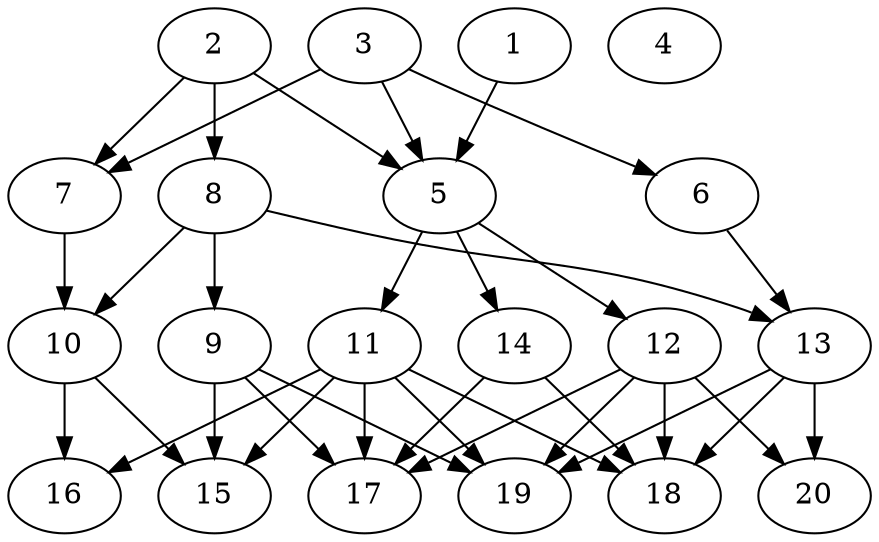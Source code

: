 // DAG automatically generated by daggen at Tue Jul 23 14:28:59 2019
// ./daggen --dot -n 20 --ccr 0.3 --fat 0.6 --regular 0.5 --density 0.7 --mindata 5242880 --maxdata 52428800 
digraph G {
  1 [size="146998613", alpha="0.16", expect_size="44099584"] 
  1 -> 5 [size ="44099584"]
  2 [size="115042987", alpha="0.15", expect_size="34512896"] 
  2 -> 5 [size ="34512896"]
  2 -> 7 [size ="34512896"]
  2 -> 8 [size ="34512896"]
  3 [size="65996800", alpha="0.13", expect_size="19799040"] 
  3 -> 5 [size ="19799040"]
  3 -> 6 [size ="19799040"]
  3 -> 7 [size ="19799040"]
  4 [size="47650133", alpha="0.03", expect_size="14295040"] 
  5 [size="132369067", alpha="0.15", expect_size="39710720"] 
  5 -> 11 [size ="39710720"]
  5 -> 12 [size ="39710720"]
  5 -> 14 [size ="39710720"]
  6 [size="118688427", alpha="0.05", expect_size="35606528"] 
  6 -> 13 [size ="35606528"]
  7 [size="109127680", alpha="0.10", expect_size="32738304"] 
  7 -> 10 [size ="32738304"]
  8 [size="128641707", alpha="0.10", expect_size="38592512"] 
  8 -> 9 [size ="38592512"]
  8 -> 10 [size ="38592512"]
  8 -> 13 [size ="38592512"]
  9 [size="131365547", alpha="0.09", expect_size="39409664"] 
  9 -> 15 [size ="39409664"]
  9 -> 17 [size ="39409664"]
  9 -> 19 [size ="39409664"]
  10 [size="24538453", alpha="0.20", expect_size="7361536"] 
  10 -> 15 [size ="7361536"]
  10 -> 16 [size ="7361536"]
  11 [size="119497387", alpha="0.12", expect_size="35849216"] 
  11 -> 15 [size ="35849216"]
  11 -> 16 [size ="35849216"]
  11 -> 17 [size ="35849216"]
  11 -> 18 [size ="35849216"]
  11 -> 19 [size ="35849216"]
  12 [size="91559253", alpha="0.07", expect_size="27467776"] 
  12 -> 17 [size ="27467776"]
  12 -> 18 [size ="27467776"]
  12 -> 19 [size ="27467776"]
  12 -> 20 [size ="27467776"]
  13 [size="51428693", alpha="0.12", expect_size="15428608"] 
  13 -> 18 [size ="15428608"]
  13 -> 19 [size ="15428608"]
  13 -> 20 [size ="15428608"]
  14 [size="152108373", alpha="0.09", expect_size="45632512"] 
  14 -> 17 [size ="45632512"]
  14 -> 18 [size ="45632512"]
  15 [size="20800853", alpha="0.17", expect_size="6240256"] 
  16 [size="135901867", alpha="0.09", expect_size="40770560"] 
  17 [size="17616213", alpha="0.11", expect_size="5284864"] 
  18 [size="97211733", alpha="0.06", expect_size="29163520"] 
  19 [size="174711467", alpha="0.19", expect_size="52413440"] 
  20 [size="89456640", alpha="0.19", expect_size="26836992"] 
}
